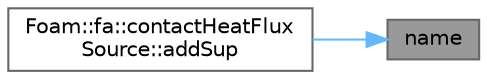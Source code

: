 digraph "name"
{
 // LATEX_PDF_SIZE
  bgcolor="transparent";
  edge [fontname=Helvetica,fontsize=10,labelfontname=Helvetica,labelfontsize=10];
  node [fontname=Helvetica,fontsize=10,shape=box,height=0.2,width=0.4];
  rankdir="RL";
  Node1 [id="Node000001",label="name",height=0.2,width=0.4,color="gray40", fillcolor="grey60", style="filled", fontcolor="black",tooltip=" "];
  Node1 -> Node2 [id="edge1_Node000001_Node000002",dir="back",color="steelblue1",style="solid",tooltip=" "];
  Node2 [id="Node000002",label="Foam::fa::contactHeatFlux\lSource::addSup",height=0.2,width=0.4,color="grey40", fillcolor="white", style="filled",URL="$classFoam_1_1fa_1_1contactHeatFluxSource.html#a64d6bc2e76b29c01f5207051f0d8aa2e",tooltip=" "];
}
